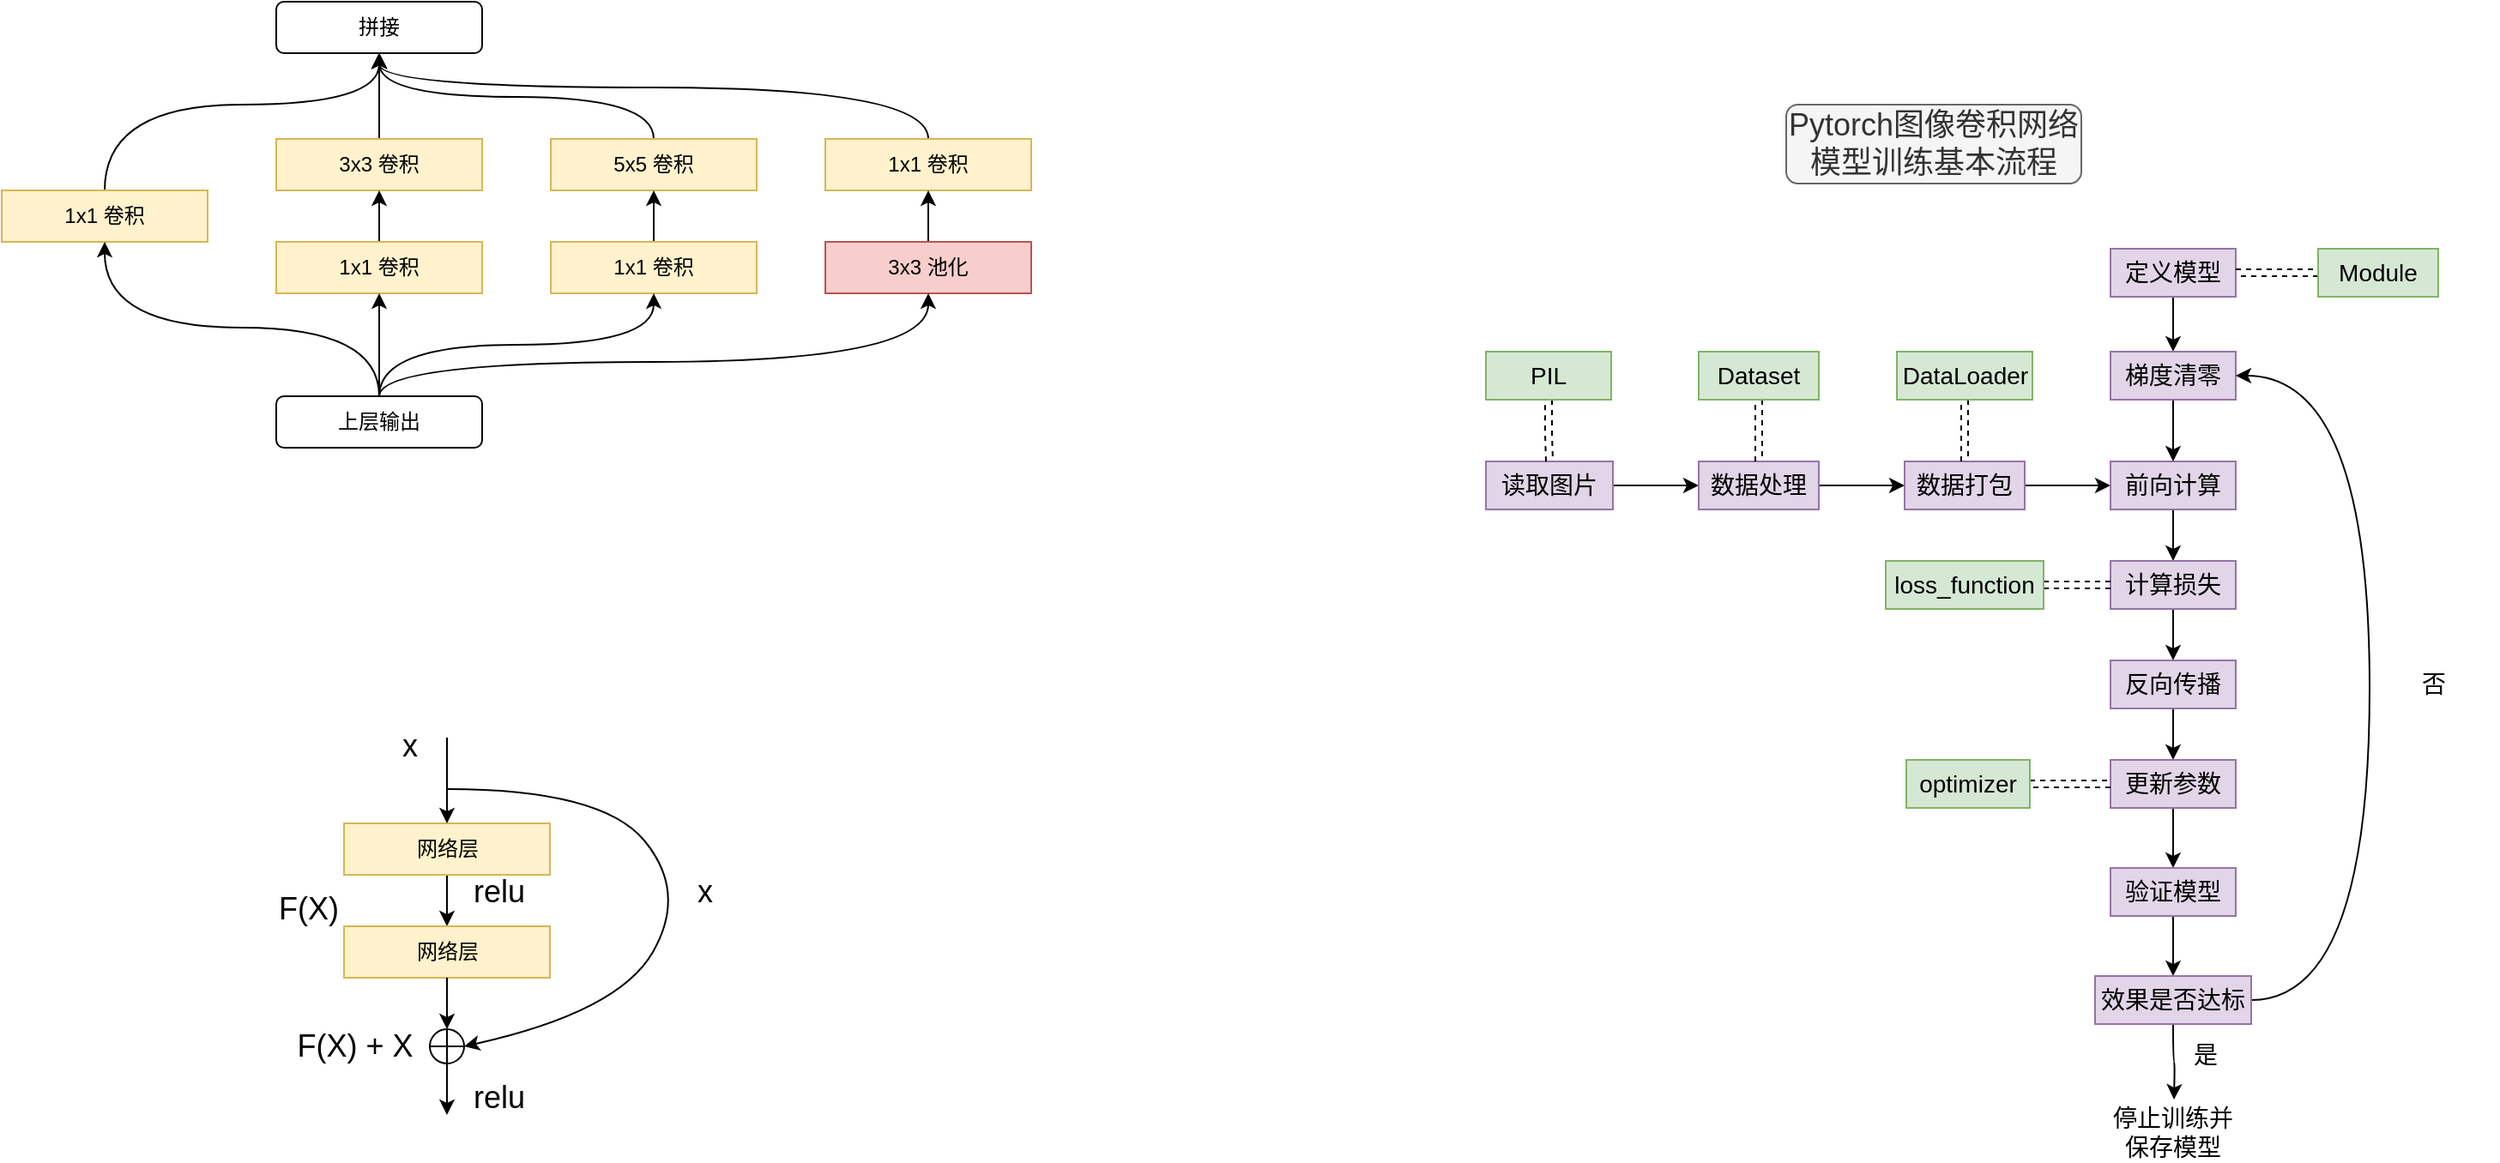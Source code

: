<mxfile pages="1" version="11.2.8" type="github"><diagram id="anMaQUs2u8C3WaBxHiCY" name="Page-1"><mxGraphModel dx="1408" dy="699" grid="1" gridSize="10" guides="1" tooltips="1" connect="1" arrows="1" fold="1" page="1" pageScale="1" pageWidth="827" pageHeight="1169" math="0" shadow="0"><root><mxCell id="0"/><mxCell id="1" parent="0"/><mxCell id="5oGIOZy7qL1BQLj07pls-21" style="edgeStyle=orthogonalEdgeStyle;rounded=0;orthogonalLoop=1;jettySize=auto;html=1;exitX=0.5;exitY=0;exitDx=0;exitDy=0;entryX=0.5;entryY=1;entryDx=0;entryDy=0;" parent="1" source="5oGIOZy7qL1BQLj07pls-2" target="5oGIOZy7qL1BQLj07pls-9" edge="1"><mxGeometry relative="1" as="geometry"/></mxCell><mxCell id="5oGIOZy7qL1BQLj07pls-27" value="" style="edgeStyle=orthogonalEdgeStyle;orthogonalLoop=1;jettySize=auto;html=1;curved=1;" parent="1" source="5oGIOZy7qL1BQLj07pls-2" target="5oGIOZy7qL1BQLj07pls-9" edge="1"><mxGeometry relative="1" as="geometry"/></mxCell><mxCell id="5oGIOZy7qL1BQLj07pls-2" value="3x3 卷积" style="rounded=0;whiteSpace=wrap;html=1;fillColor=#fff2cc;strokeColor=#d6b656;" parent="1" vertex="1"><mxGeometry x="240" y="240" width="120" height="30" as="geometry"/></mxCell><mxCell id="5oGIOZy7qL1BQLj07pls-22" style="edgeStyle=orthogonalEdgeStyle;orthogonalLoop=1;jettySize=auto;html=1;exitX=0.5;exitY=0;exitDx=0;exitDy=0;curved=1;" parent="1" source="5oGIOZy7qL1BQLj07pls-3" edge="1"><mxGeometry relative="1" as="geometry"><mxPoint x="300" y="190" as="targetPoint"/></mxGeometry></mxCell><mxCell id="5oGIOZy7qL1BQLj07pls-3" value="5x5 卷积" style="rounded=0;whiteSpace=wrap;html=1;fillColor=#fff2cc;strokeColor=#d6b656;" parent="1" vertex="1"><mxGeometry x="400" y="240" width="120" height="30" as="geometry"/></mxCell><mxCell id="5oGIOZy7qL1BQLj07pls-23" style="edgeStyle=orthogonalEdgeStyle;orthogonalLoop=1;jettySize=auto;html=1;exitX=0.5;exitY=0;exitDx=0;exitDy=0;curved=1;" parent="1" source="5oGIOZy7qL1BQLj07pls-4" edge="1"><mxGeometry relative="1" as="geometry"><mxPoint x="300" y="190" as="targetPoint"/><Array as="points"><mxPoint x="620" y="210"/><mxPoint x="300" y="210"/></Array></mxGeometry></mxCell><mxCell id="5oGIOZy7qL1BQLj07pls-4" value="1x1 卷积" style="rounded=0;whiteSpace=wrap;html=1;fillColor=#fff2cc;strokeColor=#d6b656;" parent="1" vertex="1"><mxGeometry x="560" y="240" width="120" height="30" as="geometry"/></mxCell><mxCell id="5oGIOZy7qL1BQLj07pls-16" style="edgeStyle=orthogonalEdgeStyle;rounded=0;orthogonalLoop=1;jettySize=auto;html=1;exitX=0.5;exitY=0;exitDx=0;exitDy=0;entryX=0.5;entryY=1;entryDx=0;entryDy=0;" parent="1" source="5oGIOZy7qL1BQLj07pls-5" target="5oGIOZy7qL1BQLj07pls-2" edge="1"><mxGeometry relative="1" as="geometry"/></mxCell><mxCell id="5oGIOZy7qL1BQLj07pls-5" value="1x1 卷积" style="rounded=0;whiteSpace=wrap;html=1;fillColor=#fff2cc;strokeColor=#d6b656;" parent="1" vertex="1"><mxGeometry x="240" y="300" width="120" height="30" as="geometry"/></mxCell><mxCell id="5oGIOZy7qL1BQLj07pls-19" style="edgeStyle=orthogonalEdgeStyle;rounded=0;orthogonalLoop=1;jettySize=auto;html=1;exitX=0.5;exitY=0;exitDx=0;exitDy=0;entryX=0.5;entryY=1;entryDx=0;entryDy=0;" parent="1" source="5oGIOZy7qL1BQLj07pls-6" target="5oGIOZy7qL1BQLj07pls-3" edge="1"><mxGeometry relative="1" as="geometry"/></mxCell><mxCell id="5oGIOZy7qL1BQLj07pls-6" value="1x1 卷积" style="rounded=0;whiteSpace=wrap;html=1;fillColor=#fff2cc;strokeColor=#d6b656;" parent="1" vertex="1"><mxGeometry x="400" y="300" width="120" height="30" as="geometry"/></mxCell><mxCell id="5oGIOZy7qL1BQLj07pls-20" style="edgeStyle=orthogonalEdgeStyle;rounded=0;orthogonalLoop=1;jettySize=auto;html=1;exitX=0.5;exitY=0;exitDx=0;exitDy=0;entryX=0.5;entryY=1;entryDx=0;entryDy=0;" parent="1" source="5oGIOZy7qL1BQLj07pls-7" target="5oGIOZy7qL1BQLj07pls-4" edge="1"><mxGeometry relative="1" as="geometry"/></mxCell><mxCell id="5oGIOZy7qL1BQLj07pls-7" value="3x3 池化" style="rounded=0;whiteSpace=wrap;html=1;fillColor=#f8cecc;strokeColor=#b85450;" parent="1" vertex="1"><mxGeometry x="560" y="300" width="120" height="30" as="geometry"/></mxCell><mxCell id="5oGIOZy7qL1BQLj07pls-24" style="edgeStyle=orthogonalEdgeStyle;orthogonalLoop=1;jettySize=auto;html=1;exitX=0.5;exitY=0;exitDx=0;exitDy=0;entryX=0.5;entryY=1;entryDx=0;entryDy=0;curved=1;" parent="1" source="5oGIOZy7qL1BQLj07pls-8" target="5oGIOZy7qL1BQLj07pls-9" edge="1"><mxGeometry relative="1" as="geometry"><Array as="points"><mxPoint x="140" y="220"/><mxPoint x="300" y="220"/></Array></mxGeometry></mxCell><mxCell id="5oGIOZy7qL1BQLj07pls-8" value="1x1 卷积" style="rounded=0;whiteSpace=wrap;html=1;fillColor=#fff2cc;strokeColor=#d6b656;" parent="1" vertex="1"><mxGeometry x="80" y="270" width="120" height="30" as="geometry"/></mxCell><mxCell id="5oGIOZy7qL1BQLj07pls-9" value="拼接" style="rounded=1;whiteSpace=wrap;html=1;" parent="1" vertex="1"><mxGeometry x="240" y="160" width="120" height="30" as="geometry"/></mxCell><mxCell id="5oGIOZy7qL1BQLj07pls-12" style="edgeStyle=orthogonalEdgeStyle;orthogonalLoop=1;jettySize=auto;html=1;exitX=0.5;exitY=0;exitDx=0;exitDy=0;entryX=0.5;entryY=1;entryDx=0;entryDy=0;curved=1;" parent="1" source="5oGIOZy7qL1BQLj07pls-10" target="5oGIOZy7qL1BQLj07pls-5" edge="1"><mxGeometry relative="1" as="geometry"/></mxCell><mxCell id="5oGIOZy7qL1BQLj07pls-13" style="edgeStyle=orthogonalEdgeStyle;orthogonalLoop=1;jettySize=auto;html=1;exitX=0.5;exitY=0;exitDx=0;exitDy=0;entryX=0.5;entryY=1;entryDx=0;entryDy=0;curved=1;" parent="1" source="5oGIOZy7qL1BQLj07pls-10" target="5oGIOZy7qL1BQLj07pls-6" edge="1"><mxGeometry relative="1" as="geometry"/></mxCell><mxCell id="5oGIOZy7qL1BQLj07pls-14" style="edgeStyle=orthogonalEdgeStyle;orthogonalLoop=1;jettySize=auto;html=1;exitX=0.5;exitY=0;exitDx=0;exitDy=0;entryX=0.5;entryY=1;entryDx=0;entryDy=0;curved=1;" parent="1" source="5oGIOZy7qL1BQLj07pls-10" target="5oGIOZy7qL1BQLj07pls-7" edge="1"><mxGeometry relative="1" as="geometry"><Array as="points"><mxPoint x="300" y="370"/><mxPoint x="620" y="370"/></Array></mxGeometry></mxCell><mxCell id="5oGIOZy7qL1BQLj07pls-15" style="edgeStyle=orthogonalEdgeStyle;orthogonalLoop=1;jettySize=auto;html=1;exitX=0.5;exitY=0;exitDx=0;exitDy=0;entryX=0.5;entryY=1;entryDx=0;entryDy=0;curved=1;" parent="1" source="5oGIOZy7qL1BQLj07pls-10" target="5oGIOZy7qL1BQLj07pls-8" edge="1"><mxGeometry relative="1" as="geometry"><Array as="points"><mxPoint x="300" y="350"/><mxPoint x="140" y="350"/></Array></mxGeometry></mxCell><mxCell id="5oGIOZy7qL1BQLj07pls-10" value="上层输出" style="rounded=1;whiteSpace=wrap;html=1;" parent="1" vertex="1"><mxGeometry x="240" y="390" width="120" height="30" as="geometry"/></mxCell><mxCell id="vIks33bnxPQX8k0uQy13-7" style="edgeStyle=orthogonalEdgeStyle;rounded=0;orthogonalLoop=1;jettySize=auto;html=1;exitX=0.5;exitY=1;exitDx=0;exitDy=0;entryX=0.5;entryY=0;entryDx=0;entryDy=0;fontSize=18;" edge="1" parent="1" source="vIks33bnxPQX8k0uQy13-2" target="vIks33bnxPQX8k0uQy13-3"><mxGeometry relative="1" as="geometry"/></mxCell><mxCell id="vIks33bnxPQX8k0uQy13-2" value="网络层" style="rounded=0;whiteSpace=wrap;html=1;fillColor=#fff2cc;strokeColor=#d6b656;" vertex="1" parent="1"><mxGeometry x="279.5" y="639" width="120" height="30" as="geometry"/></mxCell><mxCell id="vIks33bnxPQX8k0uQy13-8" style="edgeStyle=orthogonalEdgeStyle;rounded=0;orthogonalLoop=1;jettySize=auto;html=1;exitX=0.5;exitY=1;exitDx=0;exitDy=0;fontSize=18;" edge="1" parent="1" source="vIks33bnxPQX8k0uQy13-12"><mxGeometry relative="1" as="geometry"><mxPoint x="339.5" y="809" as="targetPoint"/></mxGeometry></mxCell><mxCell id="vIks33bnxPQX8k0uQy13-3" value="网络层" style="rounded=0;whiteSpace=wrap;html=1;fillColor=#fff2cc;strokeColor=#d6b656;" vertex="1" parent="1"><mxGeometry x="279.5" y="699" width="120" height="30" as="geometry"/></mxCell><mxCell id="vIks33bnxPQX8k0uQy13-4" value="" style="endArrow=classic;html=1;entryX=0.5;entryY=0;entryDx=0;entryDy=0;" edge="1" parent="1" target="vIks33bnxPQX8k0uQy13-2"><mxGeometry width="50" height="50" relative="1" as="geometry"><mxPoint x="339.5" y="589" as="sourcePoint"/><mxPoint x="169.5" y="749" as="targetPoint"/></mxGeometry></mxCell><mxCell id="vIks33bnxPQX8k0uQy13-5" value="x" style="text;html=1;strokeColor=none;fillColor=none;align=center;verticalAlign=middle;whiteSpace=wrap;rounded=0;strokeWidth=1;fontSize=18;" vertex="1" parent="1"><mxGeometry x="298.5" y="584" width="38" height="20" as="geometry"/></mxCell><mxCell id="vIks33bnxPQX8k0uQy13-9" value="" style="endArrow=classic;html=1;fontSize=18;curved=1;entryX=1;entryY=0.5;entryDx=0;entryDy=0;" edge="1" parent="1" target="vIks33bnxPQX8k0uQy13-12"><mxGeometry width="50" height="50" relative="1" as="geometry"><mxPoint x="339.5" y="619" as="sourcePoint"/><mxPoint x="339.5" y="769" as="targetPoint"/><Array as="points"><mxPoint x="429.5" y="619"/><mxPoint x="479.5" y="679"/><mxPoint x="439.5" y="749"/></Array></mxGeometry></mxCell><mxCell id="vIks33bnxPQX8k0uQy13-10" value="x" style="text;html=1;strokeColor=none;fillColor=none;align=center;verticalAlign=middle;whiteSpace=wrap;rounded=0;strokeWidth=1;fontSize=18;" vertex="1" parent="1"><mxGeometry x="470.5" y="669" width="38" height="20" as="geometry"/></mxCell><mxCell id="vIks33bnxPQX8k0uQy13-11" value="relu" style="text;html=1;strokeColor=none;fillColor=none;align=center;verticalAlign=middle;whiteSpace=wrap;rounded=0;fontSize=18;" vertex="1" parent="1"><mxGeometry x="349.5" y="669" width="40" height="20" as="geometry"/></mxCell><mxCell id="vIks33bnxPQX8k0uQy13-12" value="" style="shape=orEllipse;perimeter=ellipsePerimeter;whiteSpace=wrap;html=1;backgroundOutline=1;strokeWidth=1;fontSize=18;" vertex="1" parent="1"><mxGeometry x="329.5" y="759" width="20" height="20" as="geometry"/></mxCell><mxCell id="vIks33bnxPQX8k0uQy13-13" style="edgeStyle=orthogonalEdgeStyle;rounded=0;orthogonalLoop=1;jettySize=auto;html=1;exitX=0.5;exitY=1;exitDx=0;exitDy=0;fontSize=18;" edge="1" parent="1" source="vIks33bnxPQX8k0uQy13-3" target="vIks33bnxPQX8k0uQy13-12"><mxGeometry relative="1" as="geometry"><mxPoint x="339.5" y="809" as="targetPoint"/><mxPoint x="339.5" y="729" as="sourcePoint"/></mxGeometry></mxCell><mxCell id="vIks33bnxPQX8k0uQy13-14" value="F(X)" style="text;html=1;strokeColor=none;fillColor=none;align=center;verticalAlign=middle;whiteSpace=wrap;rounded=0;strokeWidth=1;fontSize=18;" vertex="1" parent="1"><mxGeometry x="239.5" y="679" width="38" height="20" as="geometry"/></mxCell><mxCell id="vIks33bnxPQX8k0uQy13-15" value="F(X) + X" style="text;html=1;strokeColor=none;fillColor=none;align=center;verticalAlign=middle;whiteSpace=wrap;rounded=0;strokeWidth=1;fontSize=18;" vertex="1" parent="1"><mxGeometry x="245.5" y="759" width="80" height="20" as="geometry"/></mxCell><mxCell id="vIks33bnxPQX8k0uQy13-16" value="relu" style="text;html=1;strokeColor=none;fillColor=none;align=center;verticalAlign=middle;whiteSpace=wrap;rounded=0;fontSize=18;" vertex="1" parent="1"><mxGeometry x="349.5" y="789" width="40" height="20" as="geometry"/></mxCell><mxCell id="vIks33bnxPQX8k0uQy13-17" value="Pytorch图像卷积网络模型训练基本流程" style="rounded=1;whiteSpace=wrap;html=1;strokeWidth=1;fontSize=18;fillColor=#f5f5f5;strokeColor=#666666;fontColor=#333333;" vertex="1" parent="1"><mxGeometry x="1120" y="220" width="172" height="46" as="geometry"/></mxCell><mxCell id="vIks33bnxPQX8k0uQy13-38" style="edgeStyle=orthogonalEdgeStyle;curved=1;orthogonalLoop=1;jettySize=auto;html=1;exitX=1;exitY=0.5;exitDx=0;exitDy=0;entryX=0;entryY=0.5;entryDx=0;entryDy=0;fontSize=14;" edge="1" parent="1" source="vIks33bnxPQX8k0uQy13-18" target="vIks33bnxPQX8k0uQy13-19"><mxGeometry relative="1" as="geometry"/></mxCell><mxCell id="vIks33bnxPQX8k0uQy13-18" value="读取图片" style="rounded=0;whiteSpace=wrap;html=1;strokeWidth=1;fontSize=14;fillColor=#e1d5e7;strokeColor=#9673a6;" vertex="1" parent="1"><mxGeometry x="945" y="428" width="74" height="28" as="geometry"/></mxCell><mxCell id="vIks33bnxPQX8k0uQy13-39" style="edgeStyle=orthogonalEdgeStyle;curved=1;orthogonalLoop=1;jettySize=auto;html=1;exitX=1;exitY=0.5;exitDx=0;exitDy=0;entryX=0;entryY=0.5;entryDx=0;entryDy=0;fontSize=14;" edge="1" parent="1" source="vIks33bnxPQX8k0uQy13-19" target="vIks33bnxPQX8k0uQy13-21"><mxGeometry relative="1" as="geometry"/></mxCell><mxCell id="vIks33bnxPQX8k0uQy13-19" value="数据处理" style="rounded=0;whiteSpace=wrap;html=1;strokeWidth=1;fontSize=14;fillColor=#e1d5e7;strokeColor=#9673a6;" vertex="1" parent="1"><mxGeometry x="1069" y="428" width="70" height="28" as="geometry"/></mxCell><mxCell id="vIks33bnxPQX8k0uQy13-45" style="edgeStyle=orthogonalEdgeStyle;curved=1;orthogonalLoop=1;jettySize=auto;html=1;exitX=1;exitY=0.5;exitDx=0;exitDy=0;entryX=0;entryY=0.5;entryDx=0;entryDy=0;fontSize=14;" edge="1" parent="1" source="vIks33bnxPQX8k0uQy13-21" target="vIks33bnxPQX8k0uQy13-27"><mxGeometry relative="1" as="geometry"><mxPoint x="1259" y="451" as="sourcePoint"/></mxGeometry></mxCell><mxCell id="vIks33bnxPQX8k0uQy13-21" value="数据打包" style="rounded=0;whiteSpace=wrap;html=1;strokeWidth=1;fontSize=14;fillColor=#e1d5e7;strokeColor=#9673a6;" vertex="1" parent="1"><mxGeometry x="1189" y="428" width="70" height="28" as="geometry"/></mxCell><mxCell id="vIks33bnxPQX8k0uQy13-47" style="edgeStyle=orthogonalEdgeStyle;curved=1;orthogonalLoop=1;jettySize=auto;html=1;exitX=0.5;exitY=1;exitDx=0;exitDy=0;entryX=0.5;entryY=0;entryDx=0;entryDy=0;fontSize=14;" edge="1" parent="1" source="vIks33bnxPQX8k0uQy13-26" target="vIks33bnxPQX8k0uQy13-28"><mxGeometry relative="1" as="geometry"/></mxCell><mxCell id="vIks33bnxPQX8k0uQy13-26" value="定义模型" style="rounded=0;whiteSpace=wrap;html=1;strokeWidth=1;fontSize=14;fillColor=#e1d5e7;strokeColor=#9673a6;" vertex="1" parent="1"><mxGeometry x="1309" y="304" width="73" height="28" as="geometry"/></mxCell><mxCell id="vIks33bnxPQX8k0uQy13-49" style="edgeStyle=orthogonalEdgeStyle;curved=1;orthogonalLoop=1;jettySize=auto;html=1;exitX=0.5;exitY=1;exitDx=0;exitDy=0;fontSize=14;" edge="1" parent="1" source="vIks33bnxPQX8k0uQy13-27" target="vIks33bnxPQX8k0uQy13-29"><mxGeometry relative="1" as="geometry"/></mxCell><mxCell id="vIks33bnxPQX8k0uQy13-27" value="前向计算" style="rounded=0;whiteSpace=wrap;html=1;strokeWidth=1;fontSize=14;fillColor=#e1d5e7;strokeColor=#9673a6;" vertex="1" parent="1"><mxGeometry x="1309" y="428" width="73" height="28" as="geometry"/></mxCell><mxCell id="vIks33bnxPQX8k0uQy13-48" style="edgeStyle=orthogonalEdgeStyle;curved=1;orthogonalLoop=1;jettySize=auto;html=1;exitX=0.5;exitY=1;exitDx=0;exitDy=0;fontSize=14;" edge="1" parent="1" source="vIks33bnxPQX8k0uQy13-28" target="vIks33bnxPQX8k0uQy13-27"><mxGeometry relative="1" as="geometry"/></mxCell><mxCell id="vIks33bnxPQX8k0uQy13-28" value="梯度清零" style="rounded=0;whiteSpace=wrap;html=1;strokeWidth=1;fontSize=14;fillColor=#e1d5e7;strokeColor=#9673a6;" vertex="1" parent="1"><mxGeometry x="1309" y="364" width="73" height="28" as="geometry"/></mxCell><mxCell id="vIks33bnxPQX8k0uQy13-51" style="edgeStyle=orthogonalEdgeStyle;curved=1;orthogonalLoop=1;jettySize=auto;html=1;exitX=0.5;exitY=1;exitDx=0;exitDy=0;entryX=0.5;entryY=0;entryDx=0;entryDy=0;fontSize=14;" edge="1" parent="1" source="vIks33bnxPQX8k0uQy13-29" target="vIks33bnxPQX8k0uQy13-30"><mxGeometry relative="1" as="geometry"/></mxCell><mxCell id="vIks33bnxPQX8k0uQy13-29" value="计算损失" style="rounded=0;whiteSpace=wrap;html=1;strokeWidth=1;fontSize=14;fillColor=#e1d5e7;strokeColor=#9673a6;" vertex="1" parent="1"><mxGeometry x="1309" y="486" width="73" height="28" as="geometry"/></mxCell><mxCell id="vIks33bnxPQX8k0uQy13-52" style="edgeStyle=orthogonalEdgeStyle;curved=1;orthogonalLoop=1;jettySize=auto;html=1;exitX=0.5;exitY=1;exitDx=0;exitDy=0;entryX=0.5;entryY=0;entryDx=0;entryDy=0;fontSize=14;" edge="1" parent="1" source="vIks33bnxPQX8k0uQy13-30" target="vIks33bnxPQX8k0uQy13-31"><mxGeometry relative="1" as="geometry"/></mxCell><mxCell id="vIks33bnxPQX8k0uQy13-30" value="反向传播" style="rounded=0;whiteSpace=wrap;html=1;strokeWidth=1;fontSize=14;fillColor=#e1d5e7;strokeColor=#9673a6;" vertex="1" parent="1"><mxGeometry x="1309" y="544" width="73" height="28" as="geometry"/></mxCell><mxCell id="vIks33bnxPQX8k0uQy13-69" style="edgeStyle=orthogonalEdgeStyle;curved=1;orthogonalLoop=1;jettySize=auto;html=1;exitX=0.5;exitY=1;exitDx=0;exitDy=0;entryX=0.5;entryY=0;entryDx=0;entryDy=0;fontSize=14;" edge="1" parent="1" source="vIks33bnxPQX8k0uQy13-31" target="vIks33bnxPQX8k0uQy13-67"><mxGeometry relative="1" as="geometry"/></mxCell><mxCell id="vIks33bnxPQX8k0uQy13-31" value="更新参数" style="rounded=0;whiteSpace=wrap;html=1;strokeWidth=1;fontSize=14;fillColor=#e1d5e7;strokeColor=#9673a6;" vertex="1" parent="1"><mxGeometry x="1309" y="602" width="73" height="28" as="geometry"/></mxCell><mxCell id="vIks33bnxPQX8k0uQy13-55" style="edgeStyle=orthogonalEdgeStyle;curved=1;orthogonalLoop=1;jettySize=auto;html=1;exitX=0.5;exitY=1;exitDx=0;exitDy=0;fontSize=14;dashed=1;shape=link;" edge="1" parent="1" source="vIks33bnxPQX8k0uQy13-32" target="vIks33bnxPQX8k0uQy13-18"><mxGeometry relative="1" as="geometry"/></mxCell><mxCell id="vIks33bnxPQX8k0uQy13-32" value="PIL" style="rounded=0;whiteSpace=wrap;html=1;strokeWidth=1;fontSize=14;fillColor=#d5e8d4;strokeColor=#82b366;" vertex="1" parent="1"><mxGeometry x="945" y="364" width="73" height="28" as="geometry"/></mxCell><mxCell id="vIks33bnxPQX8k0uQy13-56" style="edgeStyle=orthogonalEdgeStyle;curved=1;orthogonalLoop=1;jettySize=auto;html=1;exitX=0.5;exitY=1;exitDx=0;exitDy=0;fontSize=14;dashed=1;shape=link;" edge="1" parent="1" source="vIks33bnxPQX8k0uQy13-33" target="vIks33bnxPQX8k0uQy13-19"><mxGeometry relative="1" as="geometry"/></mxCell><mxCell id="vIks33bnxPQX8k0uQy13-33" value="Dataset" style="rounded=0;whiteSpace=wrap;html=1;strokeWidth=1;fontSize=14;fillColor=#d5e8d4;strokeColor=#82b366;" vertex="1" parent="1"><mxGeometry x="1069" y="364" width="70" height="28" as="geometry"/></mxCell><mxCell id="vIks33bnxPQX8k0uQy13-57" style="edgeStyle=orthogonalEdgeStyle;curved=1;orthogonalLoop=1;jettySize=auto;html=1;exitX=0.5;exitY=1;exitDx=0;exitDy=0;entryX=0.5;entryY=0;entryDx=0;entryDy=0;fontSize=14;dashed=1;shape=link;" edge="1" parent="1" source="vIks33bnxPQX8k0uQy13-34" target="vIks33bnxPQX8k0uQy13-21"><mxGeometry relative="1" as="geometry"/></mxCell><mxCell id="vIks33bnxPQX8k0uQy13-34" value="DataLoader" style="rounded=0;whiteSpace=wrap;html=1;strokeWidth=1;fontSize=14;fillColor=#d5e8d4;strokeColor=#82b366;" vertex="1" parent="1"><mxGeometry x="1184.5" y="364" width="79" height="28" as="geometry"/></mxCell><mxCell id="vIks33bnxPQX8k0uQy13-58" style="edgeStyle=orthogonalEdgeStyle;curved=1;orthogonalLoop=1;jettySize=auto;html=1;exitX=0;exitY=0.5;exitDx=0;exitDy=0;entryX=1;entryY=0.5;entryDx=0;entryDy=0;fontSize=14;dashed=1;shape=link;" edge="1" parent="1" source="vIks33bnxPQX8k0uQy13-35" target="vIks33bnxPQX8k0uQy13-26"><mxGeometry relative="1" as="geometry"/></mxCell><mxCell id="vIks33bnxPQX8k0uQy13-35" value="Module" style="rounded=0;whiteSpace=wrap;html=1;strokeWidth=1;fontSize=14;fillColor=#d5e8d4;strokeColor=#82b366;" vertex="1" parent="1"><mxGeometry x="1430" y="304" width="70" height="28" as="geometry"/></mxCell><mxCell id="vIks33bnxPQX8k0uQy13-62" style="edgeStyle=orthogonalEdgeStyle;curved=1;orthogonalLoop=1;jettySize=auto;html=1;exitX=1;exitY=0.5;exitDx=0;exitDy=0;entryX=0;entryY=0.5;entryDx=0;entryDy=0;fontSize=14;dashed=1;shape=link;" edge="1" parent="1" source="vIks33bnxPQX8k0uQy13-59" target="vIks33bnxPQX8k0uQy13-31"><mxGeometry relative="1" as="geometry"/></mxCell><mxCell id="vIks33bnxPQX8k0uQy13-59" value="optimizer" style="rounded=0;whiteSpace=wrap;html=1;strokeWidth=1;fontSize=14;fillColor=#d5e8d4;strokeColor=#82b366;" vertex="1" parent="1"><mxGeometry x="1190" y="602" width="72" height="28" as="geometry"/></mxCell><mxCell id="vIks33bnxPQX8k0uQy13-65" style="edgeStyle=orthogonalEdgeStyle;shape=link;curved=1;orthogonalLoop=1;jettySize=auto;html=1;exitX=1;exitY=0.5;exitDx=0;exitDy=0;entryX=0;entryY=0.5;entryDx=0;entryDy=0;dashed=1;fontSize=14;" edge="1" parent="1" source="vIks33bnxPQX8k0uQy13-63" target="vIks33bnxPQX8k0uQy13-29"><mxGeometry relative="1" as="geometry"/></mxCell><mxCell id="vIks33bnxPQX8k0uQy13-63" value="loss_function" style="rounded=0;whiteSpace=wrap;html=1;strokeWidth=1;fontSize=14;fillColor=#d5e8d4;strokeColor=#82b366;" vertex="1" parent="1"><mxGeometry x="1178" y="486" width="92" height="28" as="geometry"/></mxCell><mxCell id="vIks33bnxPQX8k0uQy13-70" style="edgeStyle=orthogonalEdgeStyle;curved=1;orthogonalLoop=1;jettySize=auto;html=1;exitX=0.5;exitY=1;exitDx=0;exitDy=0;fontSize=14;" edge="1" parent="1" source="vIks33bnxPQX8k0uQy13-67" target="vIks33bnxPQX8k0uQy13-68"><mxGeometry relative="1" as="geometry"/></mxCell><mxCell id="vIks33bnxPQX8k0uQy13-67" value="验证模型" style="rounded=0;whiteSpace=wrap;html=1;strokeWidth=1;fontSize=14;fillColor=#e1d5e7;strokeColor=#9673a6;" vertex="1" parent="1"><mxGeometry x="1309" y="665" width="73" height="28" as="geometry"/></mxCell><mxCell id="vIks33bnxPQX8k0uQy13-71" style="edgeStyle=orthogonalEdgeStyle;curved=1;orthogonalLoop=1;jettySize=auto;html=1;exitX=0.5;exitY=1;exitDx=0;exitDy=0;fontSize=14;" edge="1" parent="1" source="vIks33bnxPQX8k0uQy13-68"><mxGeometry relative="1" as="geometry"><mxPoint x="1346" y="800" as="targetPoint"/></mxGeometry></mxCell><mxCell id="vIks33bnxPQX8k0uQy13-74" style="edgeStyle=orthogonalEdgeStyle;curved=1;orthogonalLoop=1;jettySize=auto;html=1;exitX=1;exitY=0.5;exitDx=0;exitDy=0;entryX=1;entryY=0.5;entryDx=0;entryDy=0;fontSize=14;" edge="1" parent="1" source="vIks33bnxPQX8k0uQy13-68" target="vIks33bnxPQX8k0uQy13-28"><mxGeometry relative="1" as="geometry"><Array as="points"><mxPoint x="1460" y="742"/><mxPoint x="1460" y="378"/></Array></mxGeometry></mxCell><mxCell id="vIks33bnxPQX8k0uQy13-68" value="效果是否达标" style="rounded=0;whiteSpace=wrap;html=1;strokeWidth=1;fontSize=14;fillColor=#e1d5e7;strokeColor=#9673a6;" vertex="1" parent="1"><mxGeometry x="1300" y="728" width="91" height="28" as="geometry"/></mxCell><mxCell id="vIks33bnxPQX8k0uQy13-72" value="停止训练并保存模型" style="text;html=1;strokeColor=none;fillColor=none;align=center;verticalAlign=middle;whiteSpace=wrap;rounded=0;fontSize=14;" vertex="1" parent="1"><mxGeometry x="1308" y="809" width="75" height="20" as="geometry"/></mxCell><mxCell id="vIks33bnxPQX8k0uQy13-73" value="是" style="text;html=1;strokeColor=none;fillColor=none;align=center;verticalAlign=middle;whiteSpace=wrap;rounded=0;fontSize=14;" vertex="1" parent="1"><mxGeometry x="1327" y="763.5" width="75" height="20" as="geometry"/></mxCell><mxCell id="vIks33bnxPQX8k0uQy13-75" value="否" style="text;html=1;strokeColor=none;fillColor=none;align=center;verticalAlign=middle;whiteSpace=wrap;rounded=0;fontSize=14;" vertex="1" parent="1"><mxGeometry x="1460" y="548" width="75" height="20" as="geometry"/></mxCell></root></mxGraphModel></diagram></mxfile>